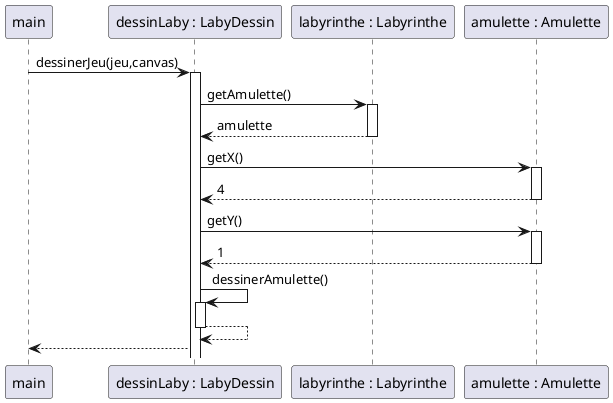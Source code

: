 @startuml
'https://plantuml.com/sequence-diagram
participant "main" as MAIN
participant "dessinLaby : LabyDessin" as LD
participant "labyrinthe : Labyrinthe" as L
participant "amulette : Amulette" as A

MAIN -> LD : dessinerJeu(jeu,canvas)
activate LD
LD -> L : getAmulette()
activate L
L --> LD : amulette
deactivate L
LD -> A : getX()
activate A
A --> LD : 4
deactivate A
LD -> A : getY()
activate A
A --> LD : 1
deactivate A
LD -> LD : dessinerAmulette()
activate LD
LD --> LD
deactivate LD
LD --> MAIN

@enduml